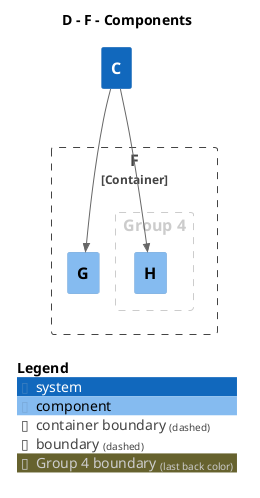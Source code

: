 @startuml
set separator none
title D - F - Components

top to bottom direction

!include <C4/C4>
!include <C4/C4_Context>
!include <C4/C4_Component>

System(C, "C", "", $tags="")

Container_Boundary("D.F_boundary", "F", $tags="") {
  AddBoundaryTag("Group 4", $borderColor="#cccccc", $fontColor="#cccccc")
  Boundary(group_1, "Group 4", $tags="Group 4") {
    Component(D.F.H, "H", "", $tags="")
  }

  Component(D.F.G, "G", "", $tags="")
}

Rel_D(C, D.F.G, "", $tags="", $link="")
Rel_D(C, D.F.H, "", $tags="", $link="")

SHOW_LEGEND(true)
@enduml
